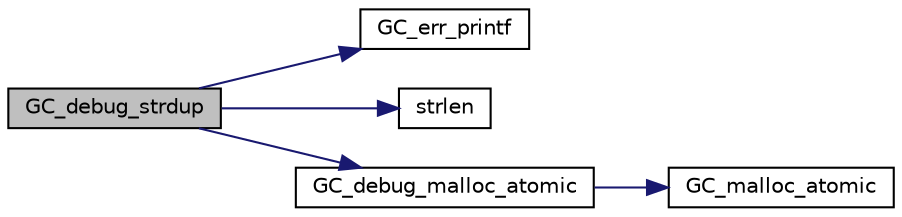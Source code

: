 digraph "GC_debug_strdup"
{
  edge [fontname="Helvetica",fontsize="10",labelfontname="Helvetica",labelfontsize="10"];
  node [fontname="Helvetica",fontsize="10",shape=record];
  rankdir="LR";
  Node887 [label="GC_debug_strdup",height=0.2,width=0.4,color="black", fillcolor="grey75", style="filled", fontcolor="black"];
  Node887 -> Node888 [color="midnightblue",fontsize="10",style="solid",fontname="Helvetica"];
  Node888 [label="GC_err_printf",height=0.2,width=0.4,color="black", fillcolor="white", style="filled",URL="$dd/d79/gc__priv_8h.html#a515817b1cc28538efe42e953361e6cb1"];
  Node887 -> Node889 [color="midnightblue",fontsize="10",style="solid",fontname="Helvetica"];
  Node889 [label="strlen",height=0.2,width=0.4,color="black", fillcolor="white", style="filled",URL="$d7/d57/iregex_8c.html#a492442620ce65db20fe7297b43cbca65"];
  Node887 -> Node890 [color="midnightblue",fontsize="10",style="solid",fontname="Helvetica"];
  Node890 [label="GC_debug_malloc_atomic",height=0.2,width=0.4,color="black", fillcolor="white", style="filled",URL="$d3/d7b/dbg__mlc_8c.html#a89df1115b1b5250da29c94c4cede88ff"];
  Node890 -> Node891 [color="midnightblue",fontsize="10",style="solid",fontname="Helvetica"];
  Node891 [label="GC_malloc_atomic",height=0.2,width=0.4,color="black", fillcolor="white", style="filled",URL="$d6/dcd/malloc_8c.html#a8d9c0e24695301f9b200911f5536d090"];
}
